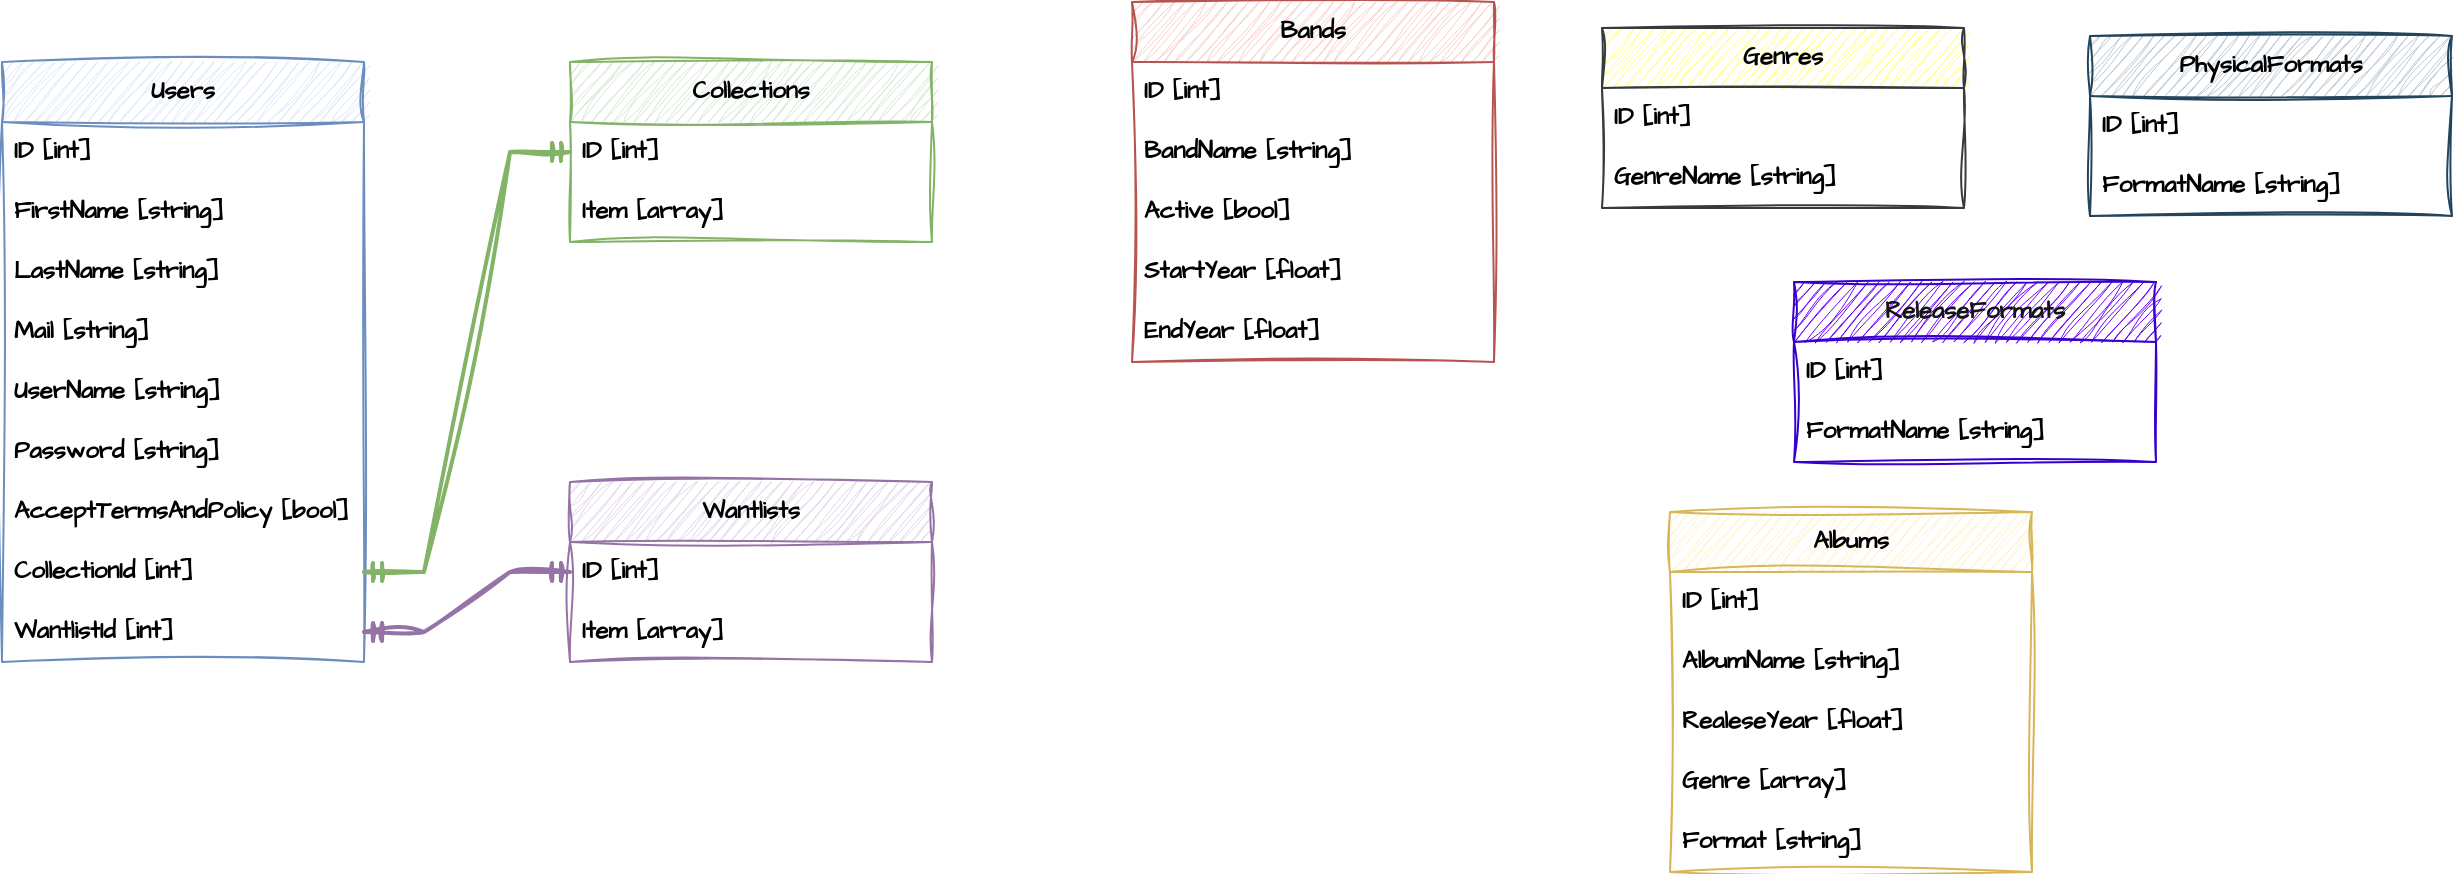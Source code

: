 <mxfile version="24.7.10">
  <diagram name="Side-1" id="hYl23U7V2RCPX1tAS0i-">
    <mxGraphModel dx="794" dy="412" grid="0" gridSize="10" guides="1" tooltips="1" connect="1" arrows="1" fold="1" page="0" pageScale="1" pageWidth="827" pageHeight="1169" math="0" shadow="0">
      <root>
        <mxCell id="0" />
        <mxCell id="1" parent="0" />
        <mxCell id="lsdyHEgO3eYV5bxi-3uH-2" value="&lt;span&gt;Users&lt;/span&gt;" style="swimlane;fontStyle=1;childLayout=stackLayout;horizontal=1;startSize=30;horizontalStack=0;resizeParent=1;resizeParentMax=0;resizeLast=0;collapsible=1;marginBottom=0;whiteSpace=wrap;html=1;sketch=1;hachureGap=4;jiggle=2;curveFitting=1;fontFamily=Architects Daughter;fontSource=https%3A%2F%2Ffonts.googleapis.com%2Fcss%3Ffamily%3DArchitects%2BDaughter;fillColor=#dae8fc;strokeColor=#6c8ebf;" vertex="1" parent="1">
          <mxGeometry x="89" y="67" width="181" height="300" as="geometry" />
        </mxCell>
        <mxCell id="lsdyHEgO3eYV5bxi-3uH-3" value="ID [int]" style="text;strokeColor=none;fillColor=none;align=left;verticalAlign=middle;spacingLeft=4;spacingRight=4;overflow=hidden;points=[[0,0.5],[1,0.5]];portConstraint=eastwest;rotatable=0;whiteSpace=wrap;html=1;fontFamily=Architects Daughter;fontSource=https%3A%2F%2Ffonts.googleapis.com%2Fcss%3Ffamily%3DArchitects%2BDaughter;fontStyle=1" vertex="1" parent="lsdyHEgO3eYV5bxi-3uH-2">
          <mxGeometry y="30" width="181" height="30" as="geometry" />
        </mxCell>
        <mxCell id="lsdyHEgO3eYV5bxi-3uH-4" value="FirstName [string]" style="text;strokeColor=none;fillColor=none;align=left;verticalAlign=middle;spacingLeft=4;spacingRight=4;overflow=hidden;points=[[0,0.5],[1,0.5]];portConstraint=eastwest;rotatable=0;whiteSpace=wrap;html=1;fontFamily=Architects Daughter;fontSource=https%3A%2F%2Ffonts.googleapis.com%2Fcss%3Ffamily%3DArchitects%2BDaughter;fontStyle=1" vertex="1" parent="lsdyHEgO3eYV5bxi-3uH-2">
          <mxGeometry y="60" width="181" height="30" as="geometry" />
        </mxCell>
        <mxCell id="lsdyHEgO3eYV5bxi-3uH-8" value="LastName [string]" style="text;strokeColor=none;fillColor=none;align=left;verticalAlign=middle;spacingLeft=4;spacingRight=4;overflow=hidden;points=[[0,0.5],[1,0.5]];portConstraint=eastwest;rotatable=0;whiteSpace=wrap;html=1;fontFamily=Architects Daughter;fontSource=https%3A%2F%2Ffonts.googleapis.com%2Fcss%3Ffamily%3DArchitects%2BDaughter;fontStyle=1" vertex="1" parent="lsdyHEgO3eYV5bxi-3uH-2">
          <mxGeometry y="90" width="181" height="30" as="geometry" />
        </mxCell>
        <mxCell id="lsdyHEgO3eYV5bxi-3uH-5" value="Mail [string]" style="text;strokeColor=none;fillColor=none;align=left;verticalAlign=middle;spacingLeft=4;spacingRight=4;overflow=hidden;points=[[0,0.5],[1,0.5]];portConstraint=eastwest;rotatable=0;whiteSpace=wrap;html=1;fontFamily=Architects Daughter;fontSource=https%3A%2F%2Ffonts.googleapis.com%2Fcss%3Ffamily%3DArchitects%2BDaughter;fontStyle=1" vertex="1" parent="lsdyHEgO3eYV5bxi-3uH-2">
          <mxGeometry y="120" width="181" height="30" as="geometry" />
        </mxCell>
        <mxCell id="lsdyHEgO3eYV5bxi-3uH-36" value="UserName [string]" style="text;strokeColor=none;fillColor=none;align=left;verticalAlign=middle;spacingLeft=4;spacingRight=4;overflow=hidden;points=[[0,0.5],[1,0.5]];portConstraint=eastwest;rotatable=0;whiteSpace=wrap;html=1;fontFamily=Architects Daughter;fontSource=https://fonts.googleapis.com/css?family=Architects+Daughter;fontStyle=1" vertex="1" parent="lsdyHEgO3eYV5bxi-3uH-2">
          <mxGeometry y="150" width="181" height="30" as="geometry" />
        </mxCell>
        <mxCell id="lsdyHEgO3eYV5bxi-3uH-7" value="Password [string]" style="text;strokeColor=none;fillColor=none;align=left;verticalAlign=middle;spacingLeft=4;spacingRight=4;overflow=hidden;points=[[0,0.5],[1,0.5]];portConstraint=eastwest;rotatable=0;whiteSpace=wrap;html=1;fontFamily=Architects Daughter;fontSource=https%3A%2F%2Ffonts.googleapis.com%2Fcss%3Ffamily%3DArchitects%2BDaughter;fontStyle=1" vertex="1" parent="lsdyHEgO3eYV5bxi-3uH-2">
          <mxGeometry y="180" width="181" height="30" as="geometry" />
        </mxCell>
        <mxCell id="lsdyHEgO3eYV5bxi-3uH-6" value="AcceptTermsAndPolicy [bool]" style="text;strokeColor=none;fillColor=none;align=left;verticalAlign=middle;spacingLeft=4;spacingRight=4;overflow=hidden;points=[[0,0.5],[1,0.5]];portConstraint=eastwest;rotatable=0;whiteSpace=wrap;html=1;fontFamily=Architects Daughter;fontSource=https%3A%2F%2Ffonts.googleapis.com%2Fcss%3Ffamily%3DArchitects%2BDaughter;fontStyle=1" vertex="1" parent="lsdyHEgO3eYV5bxi-3uH-2">
          <mxGeometry y="210" width="181" height="30" as="geometry" />
        </mxCell>
        <mxCell id="lsdyHEgO3eYV5bxi-3uH-44" value="CollectionId [int]" style="text;strokeColor=none;fillColor=none;align=left;verticalAlign=middle;spacingLeft=4;spacingRight=4;overflow=hidden;points=[[0,0.5],[1,0.5]];portConstraint=eastwest;rotatable=0;whiteSpace=wrap;html=1;fontFamily=Architects Daughter;fontSource=https%3A%2F%2Ffonts.googleapis.com%2Fcss%3Ffamily%3DArchitects%2BDaughter;fontStyle=1" vertex="1" parent="lsdyHEgO3eYV5bxi-3uH-2">
          <mxGeometry y="240" width="181" height="30" as="geometry" />
        </mxCell>
        <mxCell id="lsdyHEgO3eYV5bxi-3uH-45" value="WantlistId [int]" style="text;strokeColor=none;fillColor=none;align=left;verticalAlign=middle;spacingLeft=4;spacingRight=4;overflow=hidden;points=[[0,0.5],[1,0.5]];portConstraint=eastwest;rotatable=0;whiteSpace=wrap;html=1;fontFamily=Architects Daughter;fontSource=https%3A%2F%2Ffonts.googleapis.com%2Fcss%3Ffamily%3DArchitects%2BDaughter;fontStyle=1" vertex="1" parent="lsdyHEgO3eYV5bxi-3uH-2">
          <mxGeometry y="270" width="181" height="30" as="geometry" />
        </mxCell>
        <mxCell id="lsdyHEgO3eYV5bxi-3uH-9" value="&lt;span&gt;Collections&lt;/span&gt;" style="swimlane;fontStyle=1;childLayout=stackLayout;horizontal=1;startSize=30;horizontalStack=0;resizeParent=1;resizeParentMax=0;resizeLast=0;collapsible=1;marginBottom=0;whiteSpace=wrap;html=1;sketch=1;hachureGap=4;jiggle=2;curveFitting=1;fontFamily=Architects Daughter;fontSource=https%3A%2F%2Ffonts.googleapis.com%2Fcss%3Ffamily%3DArchitects%2BDaughter;fillColor=#d5e8d4;strokeColor=#82b366;" vertex="1" parent="1">
          <mxGeometry x="373" y="67" width="181" height="90" as="geometry" />
        </mxCell>
        <mxCell id="lsdyHEgO3eYV5bxi-3uH-10" value="ID [int]" style="text;strokeColor=none;fillColor=none;align=left;verticalAlign=middle;spacingLeft=4;spacingRight=4;overflow=hidden;points=[[0,0.5],[1,0.5]];portConstraint=eastwest;rotatable=0;whiteSpace=wrap;html=1;fontFamily=Architects Daughter;fontSource=https%3A%2F%2Ffonts.googleapis.com%2Fcss%3Ffamily%3DArchitects%2BDaughter;fontStyle=1" vertex="1" parent="lsdyHEgO3eYV5bxi-3uH-9">
          <mxGeometry y="30" width="181" height="30" as="geometry" />
        </mxCell>
        <mxCell id="lsdyHEgO3eYV5bxi-3uH-11" value="Item [array]" style="text;strokeColor=none;fillColor=none;align=left;verticalAlign=middle;spacingLeft=4;spacingRight=4;overflow=hidden;points=[[0,0.5],[1,0.5]];portConstraint=eastwest;rotatable=0;whiteSpace=wrap;html=1;fontFamily=Architects Daughter;fontSource=https%3A%2F%2Ffonts.googleapis.com%2Fcss%3Ffamily%3DArchitects%2BDaughter;fontStyle=1" vertex="1" parent="lsdyHEgO3eYV5bxi-3uH-9">
          <mxGeometry y="60" width="181" height="30" as="geometry" />
        </mxCell>
        <mxCell id="lsdyHEgO3eYV5bxi-3uH-16" value="&lt;span&gt;Bands&lt;/span&gt;" style="swimlane;fontStyle=1;childLayout=stackLayout;horizontal=1;startSize=30;horizontalStack=0;resizeParent=1;resizeParentMax=0;resizeLast=0;collapsible=1;marginBottom=0;whiteSpace=wrap;html=1;sketch=1;hachureGap=4;jiggle=2;curveFitting=1;fontFamily=Architects Daughter;fontSource=https%3A%2F%2Ffonts.googleapis.com%2Fcss%3Ffamily%3DArchitects%2BDaughter;fillColor=#f8cecc;strokeColor=#b85450;" vertex="1" parent="1">
          <mxGeometry x="654" y="37" width="181" height="180" as="geometry" />
        </mxCell>
        <mxCell id="lsdyHEgO3eYV5bxi-3uH-17" value="ID [int]" style="text;strokeColor=none;fillColor=none;align=left;verticalAlign=middle;spacingLeft=4;spacingRight=4;overflow=hidden;points=[[0,0.5],[1,0.5]];portConstraint=eastwest;rotatable=0;whiteSpace=wrap;html=1;fontFamily=Architects Daughter;fontSource=https%3A%2F%2Ffonts.googleapis.com%2Fcss%3Ffamily%3DArchitects%2BDaughter;fontStyle=1" vertex="1" parent="lsdyHEgO3eYV5bxi-3uH-16">
          <mxGeometry y="30" width="181" height="30" as="geometry" />
        </mxCell>
        <mxCell id="lsdyHEgO3eYV5bxi-3uH-18" value="BandName [string]" style="text;strokeColor=none;fillColor=none;align=left;verticalAlign=middle;spacingLeft=4;spacingRight=4;overflow=hidden;points=[[0,0.5],[1,0.5]];portConstraint=eastwest;rotatable=0;whiteSpace=wrap;html=1;fontFamily=Architects Daughter;fontSource=https%3A%2F%2Ffonts.googleapis.com%2Fcss%3Ffamily%3DArchitects%2BDaughter;fontStyle=1" vertex="1" parent="lsdyHEgO3eYV5bxi-3uH-16">
          <mxGeometry y="60" width="181" height="30" as="geometry" />
        </mxCell>
        <mxCell id="lsdyHEgO3eYV5bxi-3uH-24" value="Active [bool]" style="text;strokeColor=none;fillColor=none;align=left;verticalAlign=middle;spacingLeft=4;spacingRight=4;overflow=hidden;points=[[0,0.5],[1,0.5]];portConstraint=eastwest;rotatable=0;whiteSpace=wrap;html=1;fontFamily=Architects Daughter;fontSource=https://fonts.googleapis.com/css?family=Architects+Daughter;fontStyle=1" vertex="1" parent="lsdyHEgO3eYV5bxi-3uH-16">
          <mxGeometry y="90" width="181" height="30" as="geometry" />
        </mxCell>
        <mxCell id="lsdyHEgO3eYV5bxi-3uH-19" value="StartYear [float]" style="text;strokeColor=none;fillColor=none;align=left;verticalAlign=middle;spacingLeft=4;spacingRight=4;overflow=hidden;points=[[0,0.5],[1,0.5]];portConstraint=eastwest;rotatable=0;whiteSpace=wrap;html=1;fontFamily=Architects Daughter;fontSource=https%3A%2F%2Ffonts.googleapis.com%2Fcss%3Ffamily%3DArchitects%2BDaughter;fontStyle=1" vertex="1" parent="lsdyHEgO3eYV5bxi-3uH-16">
          <mxGeometry y="120" width="181" height="30" as="geometry" />
        </mxCell>
        <mxCell id="lsdyHEgO3eYV5bxi-3uH-20" value="EndYear [float]" style="text;strokeColor=none;fillColor=none;align=left;verticalAlign=middle;spacingLeft=4;spacingRight=4;overflow=hidden;points=[[0,0.5],[1,0.5]];portConstraint=eastwest;rotatable=0;whiteSpace=wrap;html=1;fontFamily=Architects Daughter;fontSource=https%3A%2F%2Ffonts.googleapis.com%2Fcss%3Ffamily%3DArchitects%2BDaughter;fontStyle=1" vertex="1" parent="lsdyHEgO3eYV5bxi-3uH-16">
          <mxGeometry y="150" width="181" height="30" as="geometry" />
        </mxCell>
        <mxCell id="lsdyHEgO3eYV5bxi-3uH-25" value="&lt;span&gt;Albums&lt;/span&gt;" style="swimlane;fontStyle=1;childLayout=stackLayout;horizontal=1;startSize=30;horizontalStack=0;resizeParent=1;resizeParentMax=0;resizeLast=0;collapsible=1;marginBottom=0;whiteSpace=wrap;html=1;sketch=1;hachureGap=4;jiggle=2;curveFitting=1;fontFamily=Architects Daughter;fontSource=https%3A%2F%2Ffonts.googleapis.com%2Fcss%3Ffamily%3DArchitects%2BDaughter;fillColor=#fff2cc;strokeColor=#d6b656;" vertex="1" parent="1">
          <mxGeometry x="923" y="292" width="181" height="180" as="geometry" />
        </mxCell>
        <mxCell id="lsdyHEgO3eYV5bxi-3uH-26" value="ID [int]" style="text;strokeColor=none;fillColor=none;align=left;verticalAlign=middle;spacingLeft=4;spacingRight=4;overflow=hidden;points=[[0,0.5],[1,0.5]];portConstraint=eastwest;rotatable=0;whiteSpace=wrap;html=1;fontFamily=Architects Daughter;fontSource=https%3A%2F%2Ffonts.googleapis.com%2Fcss%3Ffamily%3DArchitects%2BDaughter;fontStyle=1" vertex="1" parent="lsdyHEgO3eYV5bxi-3uH-25">
          <mxGeometry y="30" width="181" height="30" as="geometry" />
        </mxCell>
        <mxCell id="lsdyHEgO3eYV5bxi-3uH-27" value="AlbumName [string]" style="text;strokeColor=none;fillColor=none;align=left;verticalAlign=middle;spacingLeft=4;spacingRight=4;overflow=hidden;points=[[0,0.5],[1,0.5]];portConstraint=eastwest;rotatable=0;whiteSpace=wrap;html=1;fontFamily=Architects Daughter;fontSource=https%3A%2F%2Ffonts.googleapis.com%2Fcss%3Ffamily%3DArchitects%2BDaughter;fontStyle=1" vertex="1" parent="lsdyHEgO3eYV5bxi-3uH-25">
          <mxGeometry y="60" width="181" height="30" as="geometry" />
        </mxCell>
        <mxCell id="lsdyHEgO3eYV5bxi-3uH-28" value="RealeseYear [float]" style="text;strokeColor=none;fillColor=none;align=left;verticalAlign=middle;spacingLeft=4;spacingRight=4;overflow=hidden;points=[[0,0.5],[1,0.5]];portConstraint=eastwest;rotatable=0;whiteSpace=wrap;html=1;fontFamily=Architects Daughter;fontSource=https://fonts.googleapis.com/css?family=Architects+Daughter;fontStyle=1" vertex="1" parent="lsdyHEgO3eYV5bxi-3uH-25">
          <mxGeometry y="90" width="181" height="30" as="geometry" />
        </mxCell>
        <mxCell id="lsdyHEgO3eYV5bxi-3uH-29" value="Genre [array]" style="text;strokeColor=none;fillColor=none;align=left;verticalAlign=middle;spacingLeft=4;spacingRight=4;overflow=hidden;points=[[0,0.5],[1,0.5]];portConstraint=eastwest;rotatable=0;whiteSpace=wrap;html=1;fontFamily=Architects Daughter;fontSource=https%3A%2F%2Ffonts.googleapis.com%2Fcss%3Ffamily%3DArchitects%2BDaughter;fontStyle=1" vertex="1" parent="lsdyHEgO3eYV5bxi-3uH-25">
          <mxGeometry y="120" width="181" height="30" as="geometry" />
        </mxCell>
        <mxCell id="lsdyHEgO3eYV5bxi-3uH-40" value="Format [string]" style="text;strokeColor=none;fillColor=none;align=left;verticalAlign=middle;spacingLeft=4;spacingRight=4;overflow=hidden;points=[[0,0.5],[1,0.5]];portConstraint=eastwest;rotatable=0;whiteSpace=wrap;html=1;fontFamily=Architects Daughter;fontSource=https://fonts.googleapis.com/css?family=Architects+Daughter;fontStyle=1" vertex="1" parent="lsdyHEgO3eYV5bxi-3uH-25">
          <mxGeometry y="150" width="181" height="30" as="geometry" />
        </mxCell>
        <mxCell id="lsdyHEgO3eYV5bxi-3uH-31" value="&lt;span&gt;Genres&lt;/span&gt;" style="swimlane;fontStyle=1;childLayout=stackLayout;horizontal=1;startSize=30;horizontalStack=0;resizeParent=1;resizeParentMax=0;resizeLast=0;collapsible=1;marginBottom=0;whiteSpace=wrap;html=1;sketch=1;hachureGap=4;jiggle=2;curveFitting=1;fontFamily=Architects Daughter;fontSource=https%3A%2F%2Ffonts.googleapis.com%2Fcss%3Ffamily%3DArchitects%2BDaughter;fillColor=#ffff88;strokeColor=#36393d;" vertex="1" parent="1">
          <mxGeometry x="889" y="50" width="181" height="90" as="geometry" />
        </mxCell>
        <mxCell id="lsdyHEgO3eYV5bxi-3uH-32" value="ID [int]" style="text;strokeColor=none;fillColor=none;align=left;verticalAlign=middle;spacingLeft=4;spacingRight=4;overflow=hidden;points=[[0,0.5],[1,0.5]];portConstraint=eastwest;rotatable=0;whiteSpace=wrap;html=1;fontFamily=Architects Daughter;fontSource=https%3A%2F%2Ffonts.googleapis.com%2Fcss%3Ffamily%3DArchitects%2BDaughter;fontStyle=1" vertex="1" parent="lsdyHEgO3eYV5bxi-3uH-31">
          <mxGeometry y="30" width="181" height="30" as="geometry" />
        </mxCell>
        <mxCell id="lsdyHEgO3eYV5bxi-3uH-33" value="GenreName [string]" style="text;strokeColor=none;fillColor=none;align=left;verticalAlign=middle;spacingLeft=4;spacingRight=4;overflow=hidden;points=[[0,0.5],[1,0.5]];portConstraint=eastwest;rotatable=0;whiteSpace=wrap;html=1;fontFamily=Architects Daughter;fontSource=https%3A%2F%2Ffonts.googleapis.com%2Fcss%3Ffamily%3DArchitects%2BDaughter;fontStyle=1" vertex="1" parent="lsdyHEgO3eYV5bxi-3uH-31">
          <mxGeometry y="60" width="181" height="30" as="geometry" />
        </mxCell>
        <mxCell id="lsdyHEgO3eYV5bxi-3uH-37" value="&lt;span&gt;Wantlists&lt;/span&gt;" style="swimlane;fontStyle=1;childLayout=stackLayout;horizontal=1;startSize=30;horizontalStack=0;resizeParent=1;resizeParentMax=0;resizeLast=0;collapsible=1;marginBottom=0;whiteSpace=wrap;html=1;sketch=1;hachureGap=4;jiggle=2;curveFitting=1;fontFamily=Architects Daughter;fontSource=https%3A%2F%2Ffonts.googleapis.com%2Fcss%3Ffamily%3DArchitects%2BDaughter;fillColor=#e1d5e7;strokeColor=#9673a6;" vertex="1" parent="1">
          <mxGeometry x="373" y="277" width="181" height="90" as="geometry" />
        </mxCell>
        <mxCell id="lsdyHEgO3eYV5bxi-3uH-38" value="ID [int]" style="text;strokeColor=none;fillColor=none;align=left;verticalAlign=middle;spacingLeft=4;spacingRight=4;overflow=hidden;points=[[0,0.5],[1,0.5]];portConstraint=eastwest;rotatable=0;whiteSpace=wrap;html=1;fontFamily=Architects Daughter;fontSource=https%3A%2F%2Ffonts.googleapis.com%2Fcss%3Ffamily%3DArchitects%2BDaughter;fontStyle=1" vertex="1" parent="lsdyHEgO3eYV5bxi-3uH-37">
          <mxGeometry y="30" width="181" height="30" as="geometry" />
        </mxCell>
        <mxCell id="lsdyHEgO3eYV5bxi-3uH-39" value="Item [array]" style="text;strokeColor=none;fillColor=none;align=left;verticalAlign=middle;spacingLeft=4;spacingRight=4;overflow=hidden;points=[[0,0.5],[1,0.5]];portConstraint=eastwest;rotatable=0;whiteSpace=wrap;html=1;fontFamily=Architects Daughter;fontSource=https%3A%2F%2Ffonts.googleapis.com%2Fcss%3Ffamily%3DArchitects%2BDaughter;fontStyle=1" vertex="1" parent="lsdyHEgO3eYV5bxi-3uH-37">
          <mxGeometry y="60" width="181" height="30" as="geometry" />
        </mxCell>
        <mxCell id="lsdyHEgO3eYV5bxi-3uH-41" value="&lt;span&gt;ReleaseFormats&lt;/span&gt;" style="swimlane;fontStyle=1;childLayout=stackLayout;horizontal=1;startSize=30;horizontalStack=0;resizeParent=1;resizeParentMax=0;resizeLast=0;collapsible=1;marginBottom=0;whiteSpace=wrap;html=1;sketch=1;hachureGap=4;jiggle=2;curveFitting=1;fontFamily=Architects Daughter;fontSource=https%3A%2F%2Ffonts.googleapis.com%2Fcss%3Ffamily%3DArchitects%2BDaughter;fillColor=#6a00ff;strokeColor=#3700CC;fontColor=#141414;labelBorderColor=none;" vertex="1" parent="1">
          <mxGeometry x="985" y="177" width="181" height="90" as="geometry" />
        </mxCell>
        <mxCell id="lsdyHEgO3eYV5bxi-3uH-42" value="ID [int]" style="text;strokeColor=none;fillColor=none;align=left;verticalAlign=middle;spacingLeft=4;spacingRight=4;overflow=hidden;points=[[0,0.5],[1,0.5]];portConstraint=eastwest;rotatable=0;whiteSpace=wrap;html=1;fontFamily=Architects Daughter;fontSource=https%3A%2F%2Ffonts.googleapis.com%2Fcss%3Ffamily%3DArchitects%2BDaughter;fontStyle=1" vertex="1" parent="lsdyHEgO3eYV5bxi-3uH-41">
          <mxGeometry y="30" width="181" height="30" as="geometry" />
        </mxCell>
        <mxCell id="lsdyHEgO3eYV5bxi-3uH-43" value="FormatName [string]" style="text;strokeColor=none;fillColor=none;align=left;verticalAlign=middle;spacingLeft=4;spacingRight=4;overflow=hidden;points=[[0,0.5],[1,0.5]];portConstraint=eastwest;rotatable=0;whiteSpace=wrap;html=1;fontFamily=Architects Daughter;fontSource=https%3A%2F%2Ffonts.googleapis.com%2Fcss%3Ffamily%3DArchitects%2BDaughter;fontStyle=1" vertex="1" parent="lsdyHEgO3eYV5bxi-3uH-41">
          <mxGeometry y="60" width="181" height="30" as="geometry" />
        </mxCell>
        <mxCell id="lsdyHEgO3eYV5bxi-3uH-46" value="" style="edgeStyle=entityRelationEdgeStyle;fontSize=12;html=1;endArrow=ERmandOne;startArrow=ERmandOne;rounded=0;sketch=1;hachureGap=4;jiggle=2;curveFitting=1;fontFamily=Architects Daughter;fontSource=https%3A%2F%2Ffonts.googleapis.com%2Fcss%3Ffamily%3DArchitects%2BDaughter;strokeWidth=2;fillColor=#d5e8d4;strokeColor=#82b366;entryX=0;entryY=0.5;entryDx=0;entryDy=0;exitX=1;exitY=0.5;exitDx=0;exitDy=0;" edge="1" parent="1" source="lsdyHEgO3eYV5bxi-3uH-44" target="lsdyHEgO3eYV5bxi-3uH-10">
          <mxGeometry width="100" height="100" relative="1" as="geometry">
            <mxPoint x="266" y="218" as="sourcePoint" />
            <mxPoint x="366" y="118" as="targetPoint" />
          </mxGeometry>
        </mxCell>
        <mxCell id="lsdyHEgO3eYV5bxi-3uH-48" value="" style="edgeStyle=entityRelationEdgeStyle;fontSize=12;html=1;endArrow=ERmandOne;startArrow=ERmandOne;rounded=0;sketch=1;hachureGap=4;jiggle=2;curveFitting=1;fontFamily=Architects Daughter;fontSource=https%3A%2F%2Ffonts.googleapis.com%2Fcss%3Ffamily%3DArchitects%2BDaughter;strokeWidth=2;fillColor=#e1d5e7;strokeColor=#9673a6;entryX=0;entryY=0.5;entryDx=0;entryDy=0;exitX=1;exitY=0.5;exitDx=0;exitDy=0;" edge="1" parent="1" source="lsdyHEgO3eYV5bxi-3uH-45" target="lsdyHEgO3eYV5bxi-3uH-38">
          <mxGeometry width="100" height="100" relative="1" as="geometry">
            <mxPoint x="315" y="392" as="sourcePoint" />
            <mxPoint x="418" y="182" as="targetPoint" />
          </mxGeometry>
        </mxCell>
        <mxCell id="lsdyHEgO3eYV5bxi-3uH-49" value="&lt;span&gt;PhysicalFormats&lt;/span&gt;" style="swimlane;fontStyle=1;childLayout=stackLayout;horizontal=1;startSize=30;horizontalStack=0;resizeParent=1;resizeParentMax=0;resizeLast=0;collapsible=1;marginBottom=0;whiteSpace=wrap;html=1;sketch=1;hachureGap=4;jiggle=2;curveFitting=1;fontFamily=Architects Daughter;fontSource=https%3A%2F%2Ffonts.googleapis.com%2Fcss%3Ffamily%3DArchitects%2BDaughter;fillColor=#bac8d3;strokeColor=#23445d;labelBorderColor=none;" vertex="1" parent="1">
          <mxGeometry x="1133" y="54" width="181" height="90" as="geometry" />
        </mxCell>
        <mxCell id="lsdyHEgO3eYV5bxi-3uH-50" value="ID [int]" style="text;strokeColor=none;fillColor=none;align=left;verticalAlign=middle;spacingLeft=4;spacingRight=4;overflow=hidden;points=[[0,0.5],[1,0.5]];portConstraint=eastwest;rotatable=0;whiteSpace=wrap;html=1;fontFamily=Architects Daughter;fontSource=https%3A%2F%2Ffonts.googleapis.com%2Fcss%3Ffamily%3DArchitects%2BDaughter;fontStyle=1" vertex="1" parent="lsdyHEgO3eYV5bxi-3uH-49">
          <mxGeometry y="30" width="181" height="30" as="geometry" />
        </mxCell>
        <mxCell id="lsdyHEgO3eYV5bxi-3uH-51" value="FormatName [string]" style="text;strokeColor=none;fillColor=none;align=left;verticalAlign=middle;spacingLeft=4;spacingRight=4;overflow=hidden;points=[[0,0.5],[1,0.5]];portConstraint=eastwest;rotatable=0;whiteSpace=wrap;html=1;fontFamily=Architects Daughter;fontSource=https%3A%2F%2Ffonts.googleapis.com%2Fcss%3Ffamily%3DArchitects%2BDaughter;fontStyle=1" vertex="1" parent="lsdyHEgO3eYV5bxi-3uH-49">
          <mxGeometry y="60" width="181" height="30" as="geometry" />
        </mxCell>
      </root>
    </mxGraphModel>
  </diagram>
</mxfile>
